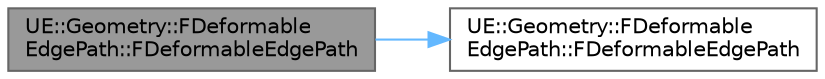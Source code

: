 digraph "UE::Geometry::FDeformableEdgePath::FDeformableEdgePath"
{
 // INTERACTIVE_SVG=YES
 // LATEX_PDF_SIZE
  bgcolor="transparent";
  edge [fontname=Helvetica,fontsize=10,labelfontname=Helvetica,labelfontsize=10];
  node [fontname=Helvetica,fontsize=10,shape=box,height=0.2,width=0.4];
  rankdir="LR";
  Node1 [id="Node000001",label="UE::Geometry::FDeformable\lEdgePath::FDeformableEdgePath",height=0.2,width=0.4,color="gray40", fillcolor="grey60", style="filled", fontcolor="black",tooltip=" "];
  Node1 -> Node2 [id="edge1_Node000001_Node000002",color="steelblue1",style="solid",tooltip=" "];
  Node2 [id="Node000002",label="UE::Geometry::FDeformable\lEdgePath::FDeformableEdgePath",height=0.2,width=0.4,color="grey40", fillcolor="white", style="filled",URL="$d2/d79/classUE_1_1Geometry_1_1FDeformableEdgePath.html#a39e07b006114f015702049a94451f249",tooltip="Constructor assumes the directed segments are ordered from tail (at index 0) to head."];
}
